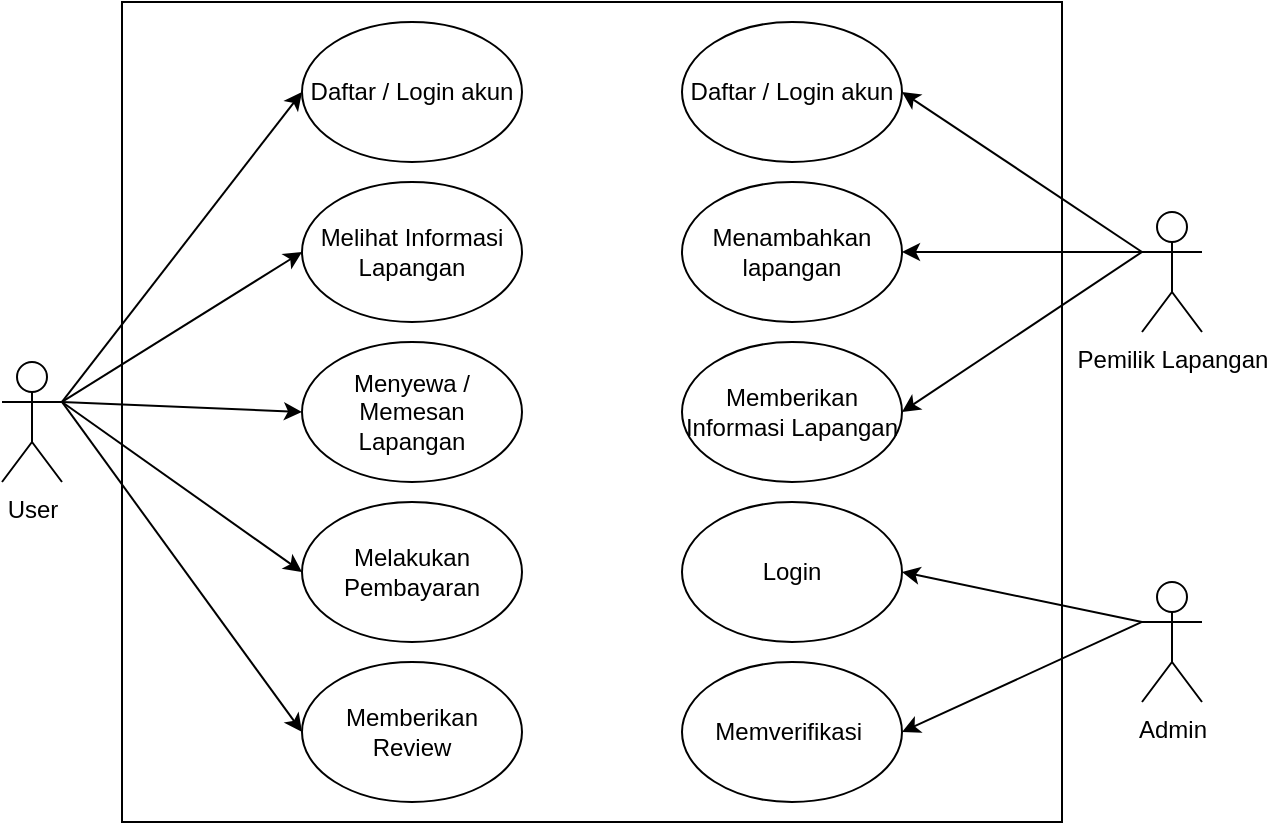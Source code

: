 <mxfile version="24.7.14">
  <diagram name="Page-1" id="BMAHrNmiL2BEpOxbA0OV">
    <mxGraphModel dx="794" dy="539" grid="1" gridSize="10" guides="1" tooltips="1" connect="1" arrows="1" fold="1" page="1" pageScale="1" pageWidth="850" pageHeight="1100" math="0" shadow="0">
      <root>
        <mxCell id="0" />
        <mxCell id="1" parent="0" />
        <mxCell id="LT7B8i88pU-oq0ya5EBr-27" value="" style="rounded=0;whiteSpace=wrap;html=1;" vertex="1" parent="1">
          <mxGeometry x="120" y="40" width="470" height="410" as="geometry" />
        </mxCell>
        <mxCell id="LT7B8i88pU-oq0ya5EBr-1" value="User" style="shape=umlActor;verticalLabelPosition=bottom;verticalAlign=top;html=1;outlineConnect=0;" vertex="1" parent="1">
          <mxGeometry x="60" y="220" width="30" height="60" as="geometry" />
        </mxCell>
        <mxCell id="LT7B8i88pU-oq0ya5EBr-2" value="Daftar / Login akun" style="ellipse;whiteSpace=wrap;html=1;" vertex="1" parent="1">
          <mxGeometry x="210" y="50" width="110" height="70" as="geometry" />
        </mxCell>
        <mxCell id="LT7B8i88pU-oq0ya5EBr-3" value="Melihat Informasi Lapangan" style="ellipse;whiteSpace=wrap;html=1;" vertex="1" parent="1">
          <mxGeometry x="210" y="130" width="110" height="70" as="geometry" />
        </mxCell>
        <mxCell id="LT7B8i88pU-oq0ya5EBr-4" value="Menyewa / Memesan Lapangan" style="ellipse;whiteSpace=wrap;html=1;" vertex="1" parent="1">
          <mxGeometry x="210" y="210" width="110" height="70" as="geometry" />
        </mxCell>
        <mxCell id="LT7B8i88pU-oq0ya5EBr-5" value="Melakukan Pembayaran" style="ellipse;whiteSpace=wrap;html=1;" vertex="1" parent="1">
          <mxGeometry x="210" y="290" width="110" height="70" as="geometry" />
        </mxCell>
        <mxCell id="LT7B8i88pU-oq0ya5EBr-6" value="Memberikan Review" style="ellipse;whiteSpace=wrap;html=1;" vertex="1" parent="1">
          <mxGeometry x="210" y="370" width="110" height="70" as="geometry" />
        </mxCell>
        <mxCell id="LT7B8i88pU-oq0ya5EBr-8" value="Daftar / Login akun" style="ellipse;whiteSpace=wrap;html=1;" vertex="1" parent="1">
          <mxGeometry x="400" y="50" width="110" height="70" as="geometry" />
        </mxCell>
        <mxCell id="LT7B8i88pU-oq0ya5EBr-9" value="Menambahkan lapangan" style="ellipse;whiteSpace=wrap;html=1;" vertex="1" parent="1">
          <mxGeometry x="400" y="130" width="110" height="70" as="geometry" />
        </mxCell>
        <mxCell id="LT7B8i88pU-oq0ya5EBr-11" value="" style="endArrow=classic;html=1;rounded=0;exitX=1;exitY=0.333;exitDx=0;exitDy=0;exitPerimeter=0;entryX=0;entryY=0.5;entryDx=0;entryDy=0;" edge="1" parent="1" source="LT7B8i88pU-oq0ya5EBr-1" target="LT7B8i88pU-oq0ya5EBr-2">
          <mxGeometry width="50" height="50" relative="1" as="geometry">
            <mxPoint x="160" y="140" as="sourcePoint" />
            <mxPoint x="210" y="90" as="targetPoint" />
          </mxGeometry>
        </mxCell>
        <mxCell id="LT7B8i88pU-oq0ya5EBr-12" value="" style="endArrow=classic;html=1;rounded=0;exitX=1;exitY=0.333;exitDx=0;exitDy=0;exitPerimeter=0;entryX=0;entryY=0.5;entryDx=0;entryDy=0;" edge="1" parent="1" source="LT7B8i88pU-oq0ya5EBr-1" target="LT7B8i88pU-oq0ya5EBr-3">
          <mxGeometry width="50" height="50" relative="1" as="geometry">
            <mxPoint x="100" y="245" as="sourcePoint" />
            <mxPoint x="220" y="95" as="targetPoint" />
          </mxGeometry>
        </mxCell>
        <mxCell id="LT7B8i88pU-oq0ya5EBr-13" value="" style="endArrow=classic;html=1;rounded=0;exitX=1;exitY=0.333;exitDx=0;exitDy=0;exitPerimeter=0;entryX=0;entryY=0.5;entryDx=0;entryDy=0;" edge="1" parent="1" source="LT7B8i88pU-oq0ya5EBr-1" target="LT7B8i88pU-oq0ya5EBr-4">
          <mxGeometry width="50" height="50" relative="1" as="geometry">
            <mxPoint x="100" y="245" as="sourcePoint" />
            <mxPoint x="220" y="175" as="targetPoint" />
          </mxGeometry>
        </mxCell>
        <mxCell id="LT7B8i88pU-oq0ya5EBr-14" value="" style="endArrow=classic;html=1;rounded=0;exitX=1;exitY=0.333;exitDx=0;exitDy=0;exitPerimeter=0;entryX=0;entryY=0.5;entryDx=0;entryDy=0;" edge="1" parent="1" source="LT7B8i88pU-oq0ya5EBr-1" target="LT7B8i88pU-oq0ya5EBr-5">
          <mxGeometry width="50" height="50" relative="1" as="geometry">
            <mxPoint x="100" y="250" as="sourcePoint" />
            <mxPoint x="220" y="255" as="targetPoint" />
          </mxGeometry>
        </mxCell>
        <mxCell id="LT7B8i88pU-oq0ya5EBr-15" value="" style="endArrow=classic;html=1;rounded=0;exitX=1;exitY=0.333;exitDx=0;exitDy=0;exitPerimeter=0;entryX=0;entryY=0.5;entryDx=0;entryDy=0;" edge="1" parent="1" source="LT7B8i88pU-oq0ya5EBr-1" target="LT7B8i88pU-oq0ya5EBr-6">
          <mxGeometry width="50" height="50" relative="1" as="geometry">
            <mxPoint x="100" y="250" as="sourcePoint" />
            <mxPoint x="220" y="335" as="targetPoint" />
          </mxGeometry>
        </mxCell>
        <mxCell id="LT7B8i88pU-oq0ya5EBr-16" value="Admin" style="shape=umlActor;verticalLabelPosition=bottom;verticalAlign=top;html=1;outlineConnect=0;" vertex="1" parent="1">
          <mxGeometry x="630" y="330" width="30" height="60" as="geometry" />
        </mxCell>
        <mxCell id="LT7B8i88pU-oq0ya5EBr-17" value="Memberikan Informasi Lapangan" style="ellipse;whiteSpace=wrap;html=1;" vertex="1" parent="1">
          <mxGeometry x="400" y="210" width="110" height="70" as="geometry" />
        </mxCell>
        <mxCell id="LT7B8i88pU-oq0ya5EBr-18" value="Pemilik Lapangan" style="shape=umlActor;verticalLabelPosition=bottom;verticalAlign=top;html=1;outlineConnect=0;" vertex="1" parent="1">
          <mxGeometry x="630" y="145" width="30" height="60" as="geometry" />
        </mxCell>
        <mxCell id="LT7B8i88pU-oq0ya5EBr-19" value="Login" style="ellipse;whiteSpace=wrap;html=1;" vertex="1" parent="1">
          <mxGeometry x="400" y="290" width="110" height="70" as="geometry" />
        </mxCell>
        <mxCell id="LT7B8i88pU-oq0ya5EBr-20" value="Memverifikasi&amp;nbsp;" style="ellipse;whiteSpace=wrap;html=1;" vertex="1" parent="1">
          <mxGeometry x="400" y="370" width="110" height="70" as="geometry" />
        </mxCell>
        <mxCell id="LT7B8i88pU-oq0ya5EBr-22" value="" style="endArrow=classic;html=1;rounded=0;exitX=0;exitY=0.333;exitDx=0;exitDy=0;exitPerimeter=0;entryX=1;entryY=0.5;entryDx=0;entryDy=0;" edge="1" parent="1" source="LT7B8i88pU-oq0ya5EBr-18" target="LT7B8i88pU-oq0ya5EBr-8">
          <mxGeometry width="50" height="50" relative="1" as="geometry">
            <mxPoint x="410" y="245" as="sourcePoint" />
            <mxPoint x="530" y="90" as="targetPoint" />
          </mxGeometry>
        </mxCell>
        <mxCell id="LT7B8i88pU-oq0ya5EBr-23" value="" style="endArrow=classic;html=1;rounded=0;exitX=0;exitY=0.333;exitDx=0;exitDy=0;exitPerimeter=0;entryX=1;entryY=0.5;entryDx=0;entryDy=0;" edge="1" parent="1" source="LT7B8i88pU-oq0ya5EBr-18" target="LT7B8i88pU-oq0ya5EBr-9">
          <mxGeometry width="50" height="50" relative="1" as="geometry">
            <mxPoint x="640" y="175" as="sourcePoint" />
            <mxPoint x="520" y="95" as="targetPoint" />
          </mxGeometry>
        </mxCell>
        <mxCell id="LT7B8i88pU-oq0ya5EBr-24" value="" style="endArrow=classic;html=1;rounded=0;exitX=0;exitY=0.333;exitDx=0;exitDy=0;exitPerimeter=0;entryX=1;entryY=0.5;entryDx=0;entryDy=0;" edge="1" parent="1" source="LT7B8i88pU-oq0ya5EBr-18" target="LT7B8i88pU-oq0ya5EBr-17">
          <mxGeometry width="50" height="50" relative="1" as="geometry">
            <mxPoint x="640" y="175" as="sourcePoint" />
            <mxPoint x="520" y="175" as="targetPoint" />
          </mxGeometry>
        </mxCell>
        <mxCell id="LT7B8i88pU-oq0ya5EBr-25" value="" style="endArrow=classic;html=1;rounded=0;exitX=0;exitY=0.333;exitDx=0;exitDy=0;exitPerimeter=0;entryX=1;entryY=0.5;entryDx=0;entryDy=0;" edge="1" parent="1" source="LT7B8i88pU-oq0ya5EBr-16" target="LT7B8i88pU-oq0ya5EBr-19">
          <mxGeometry width="50" height="50" relative="1" as="geometry">
            <mxPoint x="630" y="240" as="sourcePoint" />
            <mxPoint x="510" y="320" as="targetPoint" />
          </mxGeometry>
        </mxCell>
        <mxCell id="LT7B8i88pU-oq0ya5EBr-26" value="" style="endArrow=classic;html=1;rounded=0;exitX=0;exitY=0.333;exitDx=0;exitDy=0;exitPerimeter=0;entryX=1;entryY=0.5;entryDx=0;entryDy=0;" edge="1" parent="1" source="LT7B8i88pU-oq0ya5EBr-16" target="LT7B8i88pU-oq0ya5EBr-20">
          <mxGeometry width="50" height="50" relative="1" as="geometry">
            <mxPoint x="640" y="360" as="sourcePoint" />
            <mxPoint x="520" y="335" as="targetPoint" />
          </mxGeometry>
        </mxCell>
      </root>
    </mxGraphModel>
  </diagram>
</mxfile>
